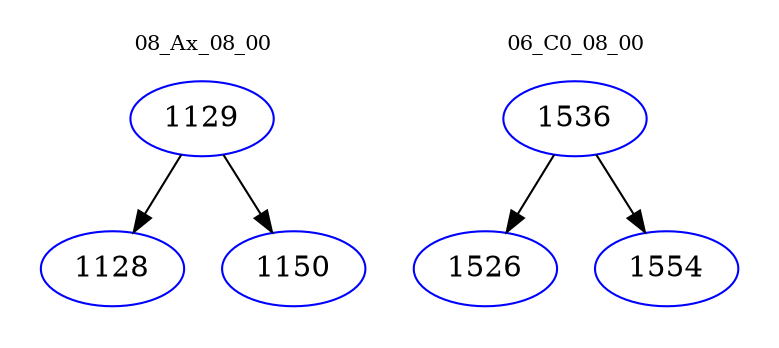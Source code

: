 digraph{
subgraph cluster_0 {
color = white
label = "08_Ax_08_00";
fontsize=10;
T0_1129 [label="1129", color="blue"]
T0_1129 -> T0_1128 [color="black"]
T0_1128 [label="1128", color="blue"]
T0_1129 -> T0_1150 [color="black"]
T0_1150 [label="1150", color="blue"]
}
subgraph cluster_1 {
color = white
label = "06_C0_08_00";
fontsize=10;
T1_1536 [label="1536", color="blue"]
T1_1536 -> T1_1526 [color="black"]
T1_1526 [label="1526", color="blue"]
T1_1536 -> T1_1554 [color="black"]
T1_1554 [label="1554", color="blue"]
}
}
